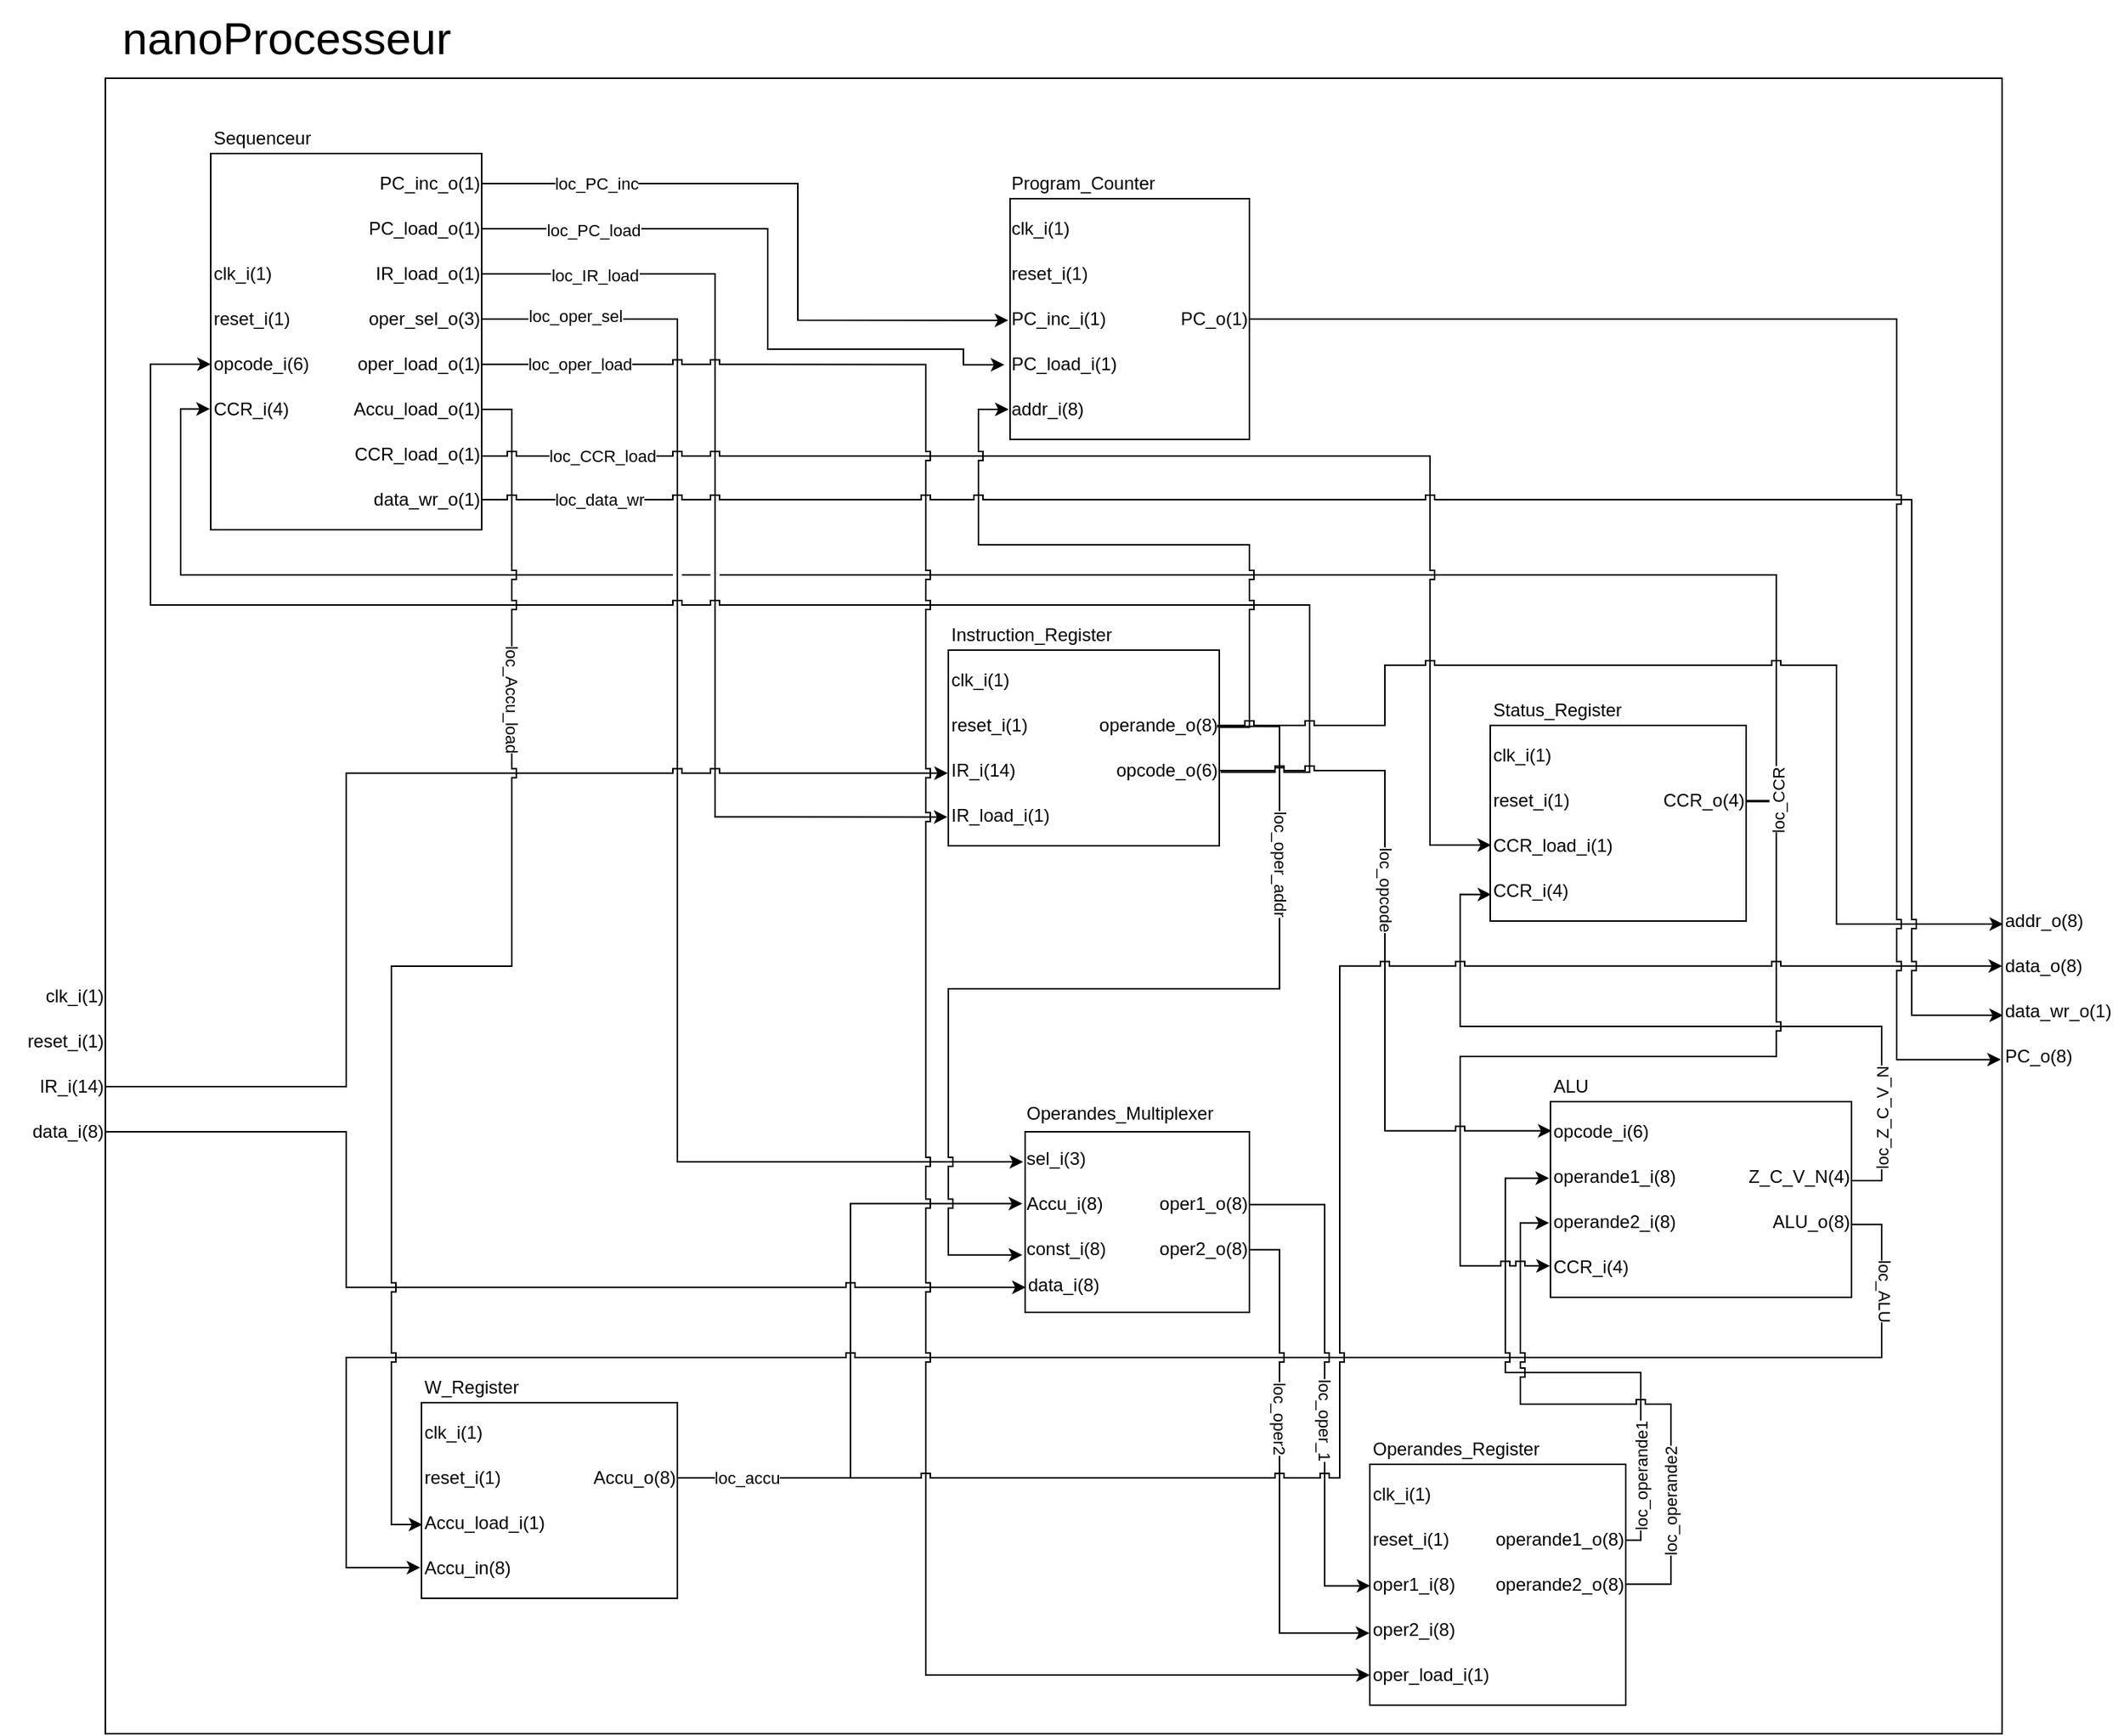 <mxfile version="23.1.5" type="device">
  <diagram name="Page-1" id="jwIUeSGBcwA--1RXkkxF">
    <mxGraphModel dx="3143" dy="1598" grid="1" gridSize="10" guides="1" tooltips="1" connect="1" arrows="1" fold="1" page="1" pageScale="1" pageWidth="1169" pageHeight="827" math="0" shadow="0">
      <root>
        <mxCell id="0" />
        <mxCell id="1" parent="0" />
        <mxCell id="Al31SYzIC8y-iAsmsVTD-7" value="" style="rounded=0;whiteSpace=wrap;html=1;movable=0;resizable=0;rotatable=0;deletable=0;editable=0;locked=1;connectable=0;" vertex="1" parent="1">
          <mxGeometry x="110" y="180" width="1260" height="1100" as="geometry" />
        </mxCell>
        <mxCell id="cXgWGchafQ5C-qkIUdc8-190" value="" style="group" parent="1" vertex="1" connectable="0">
          <mxGeometry x="670" y="540" width="180" height="150" as="geometry" />
        </mxCell>
        <mxCell id="cXgWGchafQ5C-qkIUdc8-164" value="" style="whiteSpace=wrap;html=1;" parent="cXgWGchafQ5C-qkIUdc8-190" vertex="1">
          <mxGeometry y="20" width="180" height="130" as="geometry" />
        </mxCell>
        <mxCell id="cXgWGchafQ5C-qkIUdc8-177" value="clk_i(1)" style="text;html=1;align=left;verticalAlign=middle;resizable=1;points=[];autosize=0;strokeColor=none;fillColor=none;movable=1;rotatable=1;deletable=1;editable=1;locked=0;connectable=1;" parent="cXgWGchafQ5C-qkIUdc8-190" vertex="1">
          <mxGeometry y="30" width="50" height="20" as="geometry" />
        </mxCell>
        <mxCell id="cXgWGchafQ5C-qkIUdc8-178" value="reset_i(1)" style="text;html=1;align=left;verticalAlign=middle;resizable=1;points=[];autosize=0;strokeColor=none;fillColor=none;movable=1;rotatable=1;deletable=1;editable=1;locked=0;connectable=1;" parent="cXgWGchafQ5C-qkIUdc8-190" vertex="1">
          <mxGeometry y="60" width="50" height="20" as="geometry" />
        </mxCell>
        <mxCell id="cXgWGchafQ5C-qkIUdc8-179" value="IR_i(14)" style="text;html=1;align=left;verticalAlign=middle;resizable=1;points=[];autosize=0;strokeColor=none;fillColor=none;movable=1;rotatable=1;deletable=1;editable=1;locked=0;connectable=1;" parent="cXgWGchafQ5C-qkIUdc8-190" vertex="1">
          <mxGeometry y="90" width="50" height="20" as="geometry" />
        </mxCell>
        <mxCell id="cXgWGchafQ5C-qkIUdc8-181" value="Instruction_Register" style="text;html=1;align=left;verticalAlign=middle;resizable=1;points=[];autosize=0;strokeColor=none;fillColor=none;movable=1;rotatable=1;deletable=1;editable=1;locked=0;connectable=1;" parent="cXgWGchafQ5C-qkIUdc8-190" vertex="1">
          <mxGeometry width="120" height="20" as="geometry" />
        </mxCell>
        <mxCell id="cXgWGchafQ5C-qkIUdc8-184" value="IR_load_i(1)" style="text;html=1;align=left;verticalAlign=middle;resizable=1;points=[];autosize=0;strokeColor=none;fillColor=none;movable=1;rotatable=1;deletable=1;editable=1;locked=0;connectable=1;" parent="cXgWGchafQ5C-qkIUdc8-190" vertex="1">
          <mxGeometry y="120" width="70" height="20" as="geometry" />
        </mxCell>
        <mxCell id="cXgWGchafQ5C-qkIUdc8-185" value="operande_o(8)" style="text;html=1;align=right;verticalAlign=middle;resizable=1;points=[];autosize=0;strokeColor=none;fillColor=none;movable=1;rotatable=1;deletable=1;editable=1;locked=0;connectable=1;" parent="cXgWGchafQ5C-qkIUdc8-190" vertex="1">
          <mxGeometry x="90" y="60" width="90" height="20" as="geometry" />
        </mxCell>
        <mxCell id="cXgWGchafQ5C-qkIUdc8-186" value="opcode_o(6)" style="text;html=1;align=right;verticalAlign=middle;resizable=1;points=[];autosize=0;strokeColor=none;fillColor=none;movable=1;rotatable=1;deletable=1;editable=1;locked=0;connectable=1;" parent="cXgWGchafQ5C-qkIUdc8-190" vertex="1">
          <mxGeometry x="90" y="90" width="90" height="20" as="geometry" />
        </mxCell>
        <mxCell id="cXgWGchafQ5C-qkIUdc8-197" value="clk_i(1)" style="text;html=1;align=right;verticalAlign=middle;resizable=1;points=[];autosize=0;strokeColor=none;fillColor=none;movable=1;rotatable=1;deletable=1;editable=1;locked=0;connectable=1;" parent="1" vertex="1">
          <mxGeometry x="40" y="780" width="70" height="20" as="geometry" />
        </mxCell>
        <mxCell id="cXgWGchafQ5C-qkIUdc8-198" value="reset_i(1)" style="text;html=1;align=right;verticalAlign=middle;resizable=1;points=[];autosize=0;strokeColor=none;fillColor=none;movable=1;rotatable=1;deletable=1;editable=1;locked=0;connectable=1;" parent="1" vertex="1">
          <mxGeometry x="50" y="810" width="60" height="20" as="geometry" />
        </mxCell>
        <mxCell id="cXgWGchafQ5C-qkIUdc8-200" value="IR_i(14)" style="text;html=1;align=right;verticalAlign=middle;resizable=1;points=[];autosize=0;strokeColor=none;fillColor=none;movable=1;rotatable=1;deletable=1;editable=1;locked=0;connectable=1;" parent="1" vertex="1">
          <mxGeometry x="60" y="840" width="50" height="20" as="geometry" />
        </mxCell>
        <mxCell id="cXgWGchafQ5C-qkIUdc8-201" value="data_i(8)" style="text;html=1;align=right;verticalAlign=middle;resizable=1;points=[];autosize=0;strokeColor=none;fillColor=none;movable=1;rotatable=1;deletable=1;editable=1;locked=0;connectable=1;" parent="1" vertex="1">
          <mxGeometry x="50" y="870" width="60" height="20" as="geometry" />
        </mxCell>
        <mxCell id="cXgWGchafQ5C-qkIUdc8-246" value="" style="group" parent="1" vertex="1" connectable="0">
          <mxGeometry x="180" y="210" width="180" height="270" as="geometry" />
        </mxCell>
        <mxCell id="cXgWGchafQ5C-qkIUdc8-241" value="" style="whiteSpace=wrap;html=1;" parent="cXgWGchafQ5C-qkIUdc8-246" vertex="1">
          <mxGeometry y="20" width="180" height="250" as="geometry" />
        </mxCell>
        <mxCell id="cXgWGchafQ5C-qkIUdc8-228" value="clk_i(1)" style="text;html=1;align=left;verticalAlign=middle;resizable=1;points=[];autosize=0;strokeColor=none;fillColor=none;movable=1;rotatable=1;deletable=1;editable=1;locked=0;connectable=1;" parent="cXgWGchafQ5C-qkIUdc8-246" vertex="1">
          <mxGeometry y="90" width="50" height="20" as="geometry" />
        </mxCell>
        <mxCell id="cXgWGchafQ5C-qkIUdc8-229" value="reset_i(1)" style="text;html=1;align=left;verticalAlign=middle;resizable=1;points=[];autosize=0;strokeColor=none;fillColor=none;movable=1;rotatable=1;deletable=1;editable=1;locked=0;connectable=1;" parent="cXgWGchafQ5C-qkIUdc8-246" vertex="1">
          <mxGeometry y="120" width="60" height="20" as="geometry" />
        </mxCell>
        <mxCell id="cXgWGchafQ5C-qkIUdc8-230" value="opcode_i(6)" style="text;html=1;align=left;verticalAlign=middle;resizable=1;points=[];autosize=0;strokeColor=none;fillColor=none;movable=1;rotatable=1;deletable=1;editable=1;locked=0;connectable=1;" parent="cXgWGchafQ5C-qkIUdc8-246" vertex="1">
          <mxGeometry y="150" width="70" height="20" as="geometry" />
        </mxCell>
        <mxCell id="cXgWGchafQ5C-qkIUdc8-231" value="CCR_i(4)" style="text;html=1;align=left;verticalAlign=middle;resizable=1;points=[];autosize=0;strokeColor=none;fillColor=none;movable=1;rotatable=1;deletable=1;editable=1;locked=0;connectable=1;" parent="cXgWGchafQ5C-qkIUdc8-246" vertex="1">
          <mxGeometry y="180" width="60" height="20" as="geometry" />
        </mxCell>
        <mxCell id="cXgWGchafQ5C-qkIUdc8-233" value="PC_inc_o(1)" style="text;html=1;align=right;verticalAlign=middle;resizable=1;points=[];autosize=0;strokeColor=none;fillColor=none;movable=1;rotatable=1;deletable=1;editable=1;locked=0;connectable=1;" parent="cXgWGchafQ5C-qkIUdc8-246" vertex="1">
          <mxGeometry x="110" y="30" width="70" height="20" as="geometry" />
        </mxCell>
        <mxCell id="cXgWGchafQ5C-qkIUdc8-234" value="PC_load_o(1)" style="text;html=1;align=right;verticalAlign=middle;resizable=1;points=[];autosize=0;strokeColor=none;fillColor=none;movable=1;rotatable=1;deletable=1;editable=1;locked=0;connectable=1;" parent="cXgWGchafQ5C-qkIUdc8-246" vertex="1">
          <mxGeometry x="100" y="60" width="80" height="20" as="geometry" />
        </mxCell>
        <mxCell id="cXgWGchafQ5C-qkIUdc8-235" value="IR_load_o(1)" style="text;html=1;align=right;verticalAlign=middle;resizable=1;points=[];autosize=0;strokeColor=none;fillColor=none;movable=1;rotatable=1;deletable=1;editable=1;locked=0;connectable=1;" parent="cXgWGchafQ5C-qkIUdc8-246" vertex="1">
          <mxGeometry x="100" y="90" width="80" height="20" as="geometry" />
        </mxCell>
        <mxCell id="cXgWGchafQ5C-qkIUdc8-236" value="oper_sel_o(3)" style="text;html=1;align=right;verticalAlign=middle;resizable=1;points=[];autosize=0;strokeColor=none;fillColor=none;movable=1;rotatable=1;deletable=1;editable=1;locked=0;connectable=1;" parent="cXgWGchafQ5C-qkIUdc8-246" vertex="1">
          <mxGeometry x="100" y="120" width="80" height="20" as="geometry" />
        </mxCell>
        <mxCell id="cXgWGchafQ5C-qkIUdc8-237" value="oper_load_o(1)" style="text;html=1;align=right;verticalAlign=middle;resizable=1;points=[];autosize=0;strokeColor=none;fillColor=none;movable=1;rotatable=1;deletable=1;editable=1;locked=0;connectable=1;" parent="cXgWGchafQ5C-qkIUdc8-246" vertex="1">
          <mxGeometry x="90" y="150" width="90" height="20" as="geometry" />
        </mxCell>
        <mxCell id="cXgWGchafQ5C-qkIUdc8-238" value="Accu_load_o(1)" style="text;html=1;align=right;verticalAlign=middle;resizable=1;points=[];autosize=0;strokeColor=none;fillColor=none;movable=1;rotatable=1;deletable=1;editable=1;locked=0;connectable=1;" parent="cXgWGchafQ5C-qkIUdc8-246" vertex="1">
          <mxGeometry x="90" y="180" width="90" height="20" as="geometry" />
        </mxCell>
        <mxCell id="cXgWGchafQ5C-qkIUdc8-239" value="CCR_load_o(1)" style="text;html=1;align=right;verticalAlign=middle;resizable=1;points=[];autosize=0;strokeColor=none;fillColor=none;movable=1;rotatable=1;deletable=1;editable=1;locked=0;connectable=1;" parent="cXgWGchafQ5C-qkIUdc8-246" vertex="1">
          <mxGeometry x="90" y="210" width="90" height="20" as="geometry" />
        </mxCell>
        <mxCell id="cXgWGchafQ5C-qkIUdc8-240" value="data_wr_o(1)" style="text;html=1;align=right;verticalAlign=middle;resizable=1;points=[];autosize=0;strokeColor=none;fillColor=none;movable=1;rotatable=1;deletable=1;editable=1;locked=0;connectable=1;" parent="cXgWGchafQ5C-qkIUdc8-246" vertex="1">
          <mxGeometry x="100" y="240" width="80" height="20" as="geometry" />
        </mxCell>
        <mxCell id="cXgWGchafQ5C-qkIUdc8-242" value="Sequenceur" style="text;html=1;align=left;verticalAlign=middle;resizable=1;points=[];autosize=0;strokeColor=none;fillColor=none;movable=1;rotatable=1;deletable=1;editable=1;locked=0;connectable=1;" parent="cXgWGchafQ5C-qkIUdc8-246" vertex="1">
          <mxGeometry width="80" height="20" as="geometry" />
        </mxCell>
        <mxCell id="cXgWGchafQ5C-qkIUdc8-264" value="" style="group" parent="1" vertex="1" connectable="0">
          <mxGeometry x="1030" y="590" width="170" height="150" as="geometry" />
        </mxCell>
        <mxCell id="cXgWGchafQ5C-qkIUdc8-262" value="" style="whiteSpace=wrap;html=1;" parent="cXgWGchafQ5C-qkIUdc8-264" vertex="1">
          <mxGeometry y="20" width="170" height="130" as="geometry" />
        </mxCell>
        <mxCell id="cXgWGchafQ5C-qkIUdc8-253" value="clk_i(1)" style="text;html=1;align=left;verticalAlign=middle;resizable=1;points=[];autosize=0;strokeColor=none;fillColor=none;movable=1;rotatable=1;deletable=1;editable=1;locked=0;connectable=1;" parent="cXgWGchafQ5C-qkIUdc8-264" vertex="1">
          <mxGeometry y="30" width="50" height="20" as="geometry" />
        </mxCell>
        <mxCell id="cXgWGchafQ5C-qkIUdc8-257" value="reset_i(1)" style="text;html=1;align=left;verticalAlign=middle;resizable=1;points=[];autosize=0;strokeColor=none;fillColor=none;movable=1;rotatable=1;deletable=1;editable=1;locked=0;connectable=1;" parent="cXgWGchafQ5C-qkIUdc8-264" vertex="1">
          <mxGeometry y="60" width="60" height="20" as="geometry" />
        </mxCell>
        <mxCell id="cXgWGchafQ5C-qkIUdc8-258" value="CCR_load_i(1)" style="text;html=1;align=left;verticalAlign=middle;resizable=1;points=[];autosize=0;strokeColor=none;fillColor=none;movable=1;rotatable=1;deletable=1;editable=1;locked=0;connectable=1;" parent="cXgWGchafQ5C-qkIUdc8-264" vertex="1">
          <mxGeometry y="90" width="90" height="20" as="geometry" />
        </mxCell>
        <mxCell id="cXgWGchafQ5C-qkIUdc8-259" value="CCR_i(4)" style="text;html=1;align=left;verticalAlign=middle;resizable=1;points=[];autosize=0;strokeColor=none;fillColor=none;movable=1;rotatable=1;deletable=1;editable=1;locked=0;connectable=1;" parent="cXgWGchafQ5C-qkIUdc8-264" vertex="1">
          <mxGeometry y="120" width="60" height="20" as="geometry" />
        </mxCell>
        <mxCell id="cXgWGchafQ5C-qkIUdc8-260" value="CCR_o(4)" style="text;html=1;align=right;verticalAlign=middle;resizable=1;points=[];autosize=0;strokeColor=none;fillColor=none;movable=1;rotatable=1;deletable=1;editable=1;locked=0;connectable=1;" parent="cXgWGchafQ5C-qkIUdc8-264" vertex="1">
          <mxGeometry x="110" y="60" width="60" height="20" as="geometry" />
        </mxCell>
        <mxCell id="cXgWGchafQ5C-qkIUdc8-263" value="Status_Register" style="text;html=1;align=left;verticalAlign=middle;resizable=1;points=[];autosize=0;strokeColor=none;fillColor=none;movable=1;rotatable=1;deletable=1;editable=1;locked=0;connectable=1;" parent="cXgWGchafQ5C-qkIUdc8-264" vertex="1">
          <mxGeometry width="100" height="20" as="geometry" />
        </mxCell>
        <mxCell id="QUcATvjl3TqOGIMhLpuG-12" value="" style="group" parent="1" vertex="1" connectable="0">
          <mxGeometry x="720" y="860" width="150" height="140" as="geometry" />
        </mxCell>
        <mxCell id="QUcATvjl3TqOGIMhLpuG-3" value="" style="whiteSpace=wrap;html=1;container=0;" parent="QUcATvjl3TqOGIMhLpuG-12" vertex="1">
          <mxGeometry x="1" y="20" width="149" height="120" as="geometry" />
        </mxCell>
        <mxCell id="QUcATvjl3TqOGIMhLpuG-4" value="sel_i(3)" style="text;html=1;align=left;verticalAlign=middle;resizable=1;points=[];autosize=0;strokeColor=none;fillColor=none;movable=1;rotatable=1;deletable=1;editable=1;locked=0;connectable=1;container=0;" parent="QUcATvjl3TqOGIMhLpuG-12" vertex="1">
          <mxGeometry y="30" width="50" height="16.667" as="geometry" />
        </mxCell>
        <mxCell id="QUcATvjl3TqOGIMhLpuG-5" value="Accu_i(8)" style="text;html=1;align=left;verticalAlign=middle;resizable=1;points=[];autosize=0;strokeColor=none;fillColor=none;movable=1;rotatable=1;deletable=1;editable=1;locked=0;connectable=1;container=0;" parent="QUcATvjl3TqOGIMhLpuG-12" vertex="1">
          <mxGeometry y="60" width="60" height="16.667" as="geometry" />
        </mxCell>
        <mxCell id="QUcATvjl3TqOGIMhLpuG-6" value="const_i(8)" style="text;html=1;align=left;verticalAlign=middle;resizable=1;points=[];autosize=0;strokeColor=none;fillColor=none;movable=1;rotatable=1;deletable=1;editable=1;locked=0;connectable=1;container=0;" parent="QUcATvjl3TqOGIMhLpuG-12" vertex="1">
          <mxGeometry y="90" width="80" height="16.667" as="geometry" />
        </mxCell>
        <mxCell id="QUcATvjl3TqOGIMhLpuG-7" value="data_i(8)" style="text;html=1;align=left;verticalAlign=middle;resizable=1;points=[];autosize=0;strokeColor=none;fillColor=none;movable=1;rotatable=1;deletable=1;editable=1;locked=0;connectable=1;container=0;" parent="QUcATvjl3TqOGIMhLpuG-12" vertex="1">
          <mxGeometry x="1" y="113.33" width="80" height="16.667" as="geometry" />
        </mxCell>
        <mxCell id="QUcATvjl3TqOGIMhLpuG-9" value="oper1_o(8)" style="text;html=1;align=right;verticalAlign=middle;resizable=1;points=[];autosize=0;strokeColor=none;fillColor=none;movable=1;rotatable=1;deletable=1;editable=1;locked=0;connectable=1;container=0;" parent="QUcATvjl3TqOGIMhLpuG-12" vertex="1">
          <mxGeometry x="80" y="60" width="70" height="16.67" as="geometry" />
        </mxCell>
        <mxCell id="QUcATvjl3TqOGIMhLpuG-10" value="Operandes_Multiplexer" style="text;html=1;align=left;verticalAlign=middle;resizable=1;points=[];autosize=0;strokeColor=none;fillColor=none;movable=1;rotatable=1;deletable=1;editable=1;locked=0;connectable=1;container=0;" parent="QUcATvjl3TqOGIMhLpuG-12" vertex="1">
          <mxGeometry width="110" height="16.667" as="geometry" />
        </mxCell>
        <mxCell id="QUcATvjl3TqOGIMhLpuG-11" value="oper2_o(8)" style="text;html=1;align=right;verticalAlign=middle;resizable=1;points=[];autosize=0;strokeColor=none;fillColor=none;movable=1;rotatable=1;deletable=1;editable=1;locked=0;connectable=1;container=0;" parent="QUcATvjl3TqOGIMhLpuG-12" vertex="1">
          <mxGeometry x="80" y="90.0" width="70" height="16.67" as="geometry" />
        </mxCell>
        <mxCell id="iEqDr9kL7bFx6IKYGzxQ-9" value="" style="group" parent="1" vertex="1" connectable="0">
          <mxGeometry x="320" y="1040" width="170" height="150" as="geometry" />
        </mxCell>
        <mxCell id="iEqDr9kL7bFx6IKYGzxQ-2" value="" style="whiteSpace=wrap;html=1;" parent="iEqDr9kL7bFx6IKYGzxQ-9" vertex="1">
          <mxGeometry y="20" width="170" height="130" as="geometry" />
        </mxCell>
        <mxCell id="iEqDr9kL7bFx6IKYGzxQ-3" value="clk_i(1)" style="text;html=1;align=left;verticalAlign=middle;resizable=1;points=[];autosize=0;strokeColor=none;fillColor=none;movable=1;rotatable=1;deletable=1;editable=1;locked=0;connectable=1;" parent="iEqDr9kL7bFx6IKYGzxQ-9" vertex="1">
          <mxGeometry y="30" width="50" height="20" as="geometry" />
        </mxCell>
        <mxCell id="iEqDr9kL7bFx6IKYGzxQ-4" value="reset_i(1)" style="text;html=1;align=left;verticalAlign=middle;resizable=1;points=[];autosize=0;strokeColor=none;fillColor=none;movable=1;rotatable=1;deletable=1;editable=1;locked=0;connectable=1;" parent="iEqDr9kL7bFx6IKYGzxQ-9" vertex="1">
          <mxGeometry y="60" width="60" height="20" as="geometry" />
        </mxCell>
        <mxCell id="iEqDr9kL7bFx6IKYGzxQ-5" value="Accu_load_i(1)" style="text;html=1;align=left;verticalAlign=middle;resizable=1;points=[];autosize=0;strokeColor=none;fillColor=none;movable=1;rotatable=1;deletable=1;editable=1;locked=0;connectable=1;" parent="iEqDr9kL7bFx6IKYGzxQ-9" vertex="1">
          <mxGeometry y="90" width="90" height="20" as="geometry" />
        </mxCell>
        <mxCell id="iEqDr9kL7bFx6IKYGzxQ-6" value="Accu_in(8)" style="text;html=1;align=left;verticalAlign=middle;resizable=1;points=[];autosize=0;strokeColor=none;fillColor=none;movable=1;rotatable=1;deletable=1;editable=1;locked=0;connectable=1;" parent="iEqDr9kL7bFx6IKYGzxQ-9" vertex="1">
          <mxGeometry y="120" width="60" height="20" as="geometry" />
        </mxCell>
        <mxCell id="iEqDr9kL7bFx6IKYGzxQ-7" value="Accu_o(8)" style="text;html=1;align=right;verticalAlign=middle;resizable=1;points=[];autosize=0;strokeColor=none;fillColor=none;movable=1;rotatable=1;deletable=1;editable=1;locked=0;connectable=1;" parent="iEqDr9kL7bFx6IKYGzxQ-9" vertex="1">
          <mxGeometry x="110" y="60" width="60" height="20" as="geometry" />
        </mxCell>
        <mxCell id="iEqDr9kL7bFx6IKYGzxQ-8" value="W_Register" style="text;html=1;align=left;verticalAlign=middle;resizable=1;points=[];autosize=0;strokeColor=none;fillColor=none;movable=1;rotatable=1;deletable=1;editable=1;locked=0;connectable=1;" parent="iEqDr9kL7bFx6IKYGzxQ-9" vertex="1">
          <mxGeometry width="100" height="20" as="geometry" />
        </mxCell>
        <mxCell id="iEqDr9kL7bFx6IKYGzxQ-20" value="" style="group" parent="1" vertex="1" connectable="0">
          <mxGeometry x="950" y="1081" width="170" height="180" as="geometry" />
        </mxCell>
        <mxCell id="iEqDr9kL7bFx6IKYGzxQ-11" value="" style="whiteSpace=wrap;html=1;" parent="iEqDr9kL7bFx6IKYGzxQ-20" vertex="1">
          <mxGeometry y="20" width="170" height="160" as="geometry" />
        </mxCell>
        <mxCell id="iEqDr9kL7bFx6IKYGzxQ-12" value="clk_i(1)" style="text;html=1;align=left;verticalAlign=middle;resizable=1;points=[];autosize=0;strokeColor=none;fillColor=none;movable=1;rotatable=1;deletable=1;editable=1;locked=0;connectable=1;" parent="iEqDr9kL7bFx6IKYGzxQ-20" vertex="1">
          <mxGeometry y="30" width="50" height="20" as="geometry" />
        </mxCell>
        <mxCell id="iEqDr9kL7bFx6IKYGzxQ-13" value="reset_i(1)" style="text;html=1;align=left;verticalAlign=middle;resizable=1;points=[];autosize=0;strokeColor=none;fillColor=none;movable=1;rotatable=1;deletable=1;editable=1;locked=0;connectable=1;" parent="iEqDr9kL7bFx6IKYGzxQ-20" vertex="1">
          <mxGeometry y="60" width="60" height="20" as="geometry" />
        </mxCell>
        <mxCell id="iEqDr9kL7bFx6IKYGzxQ-14" value="oper1_i(8)" style="text;html=1;align=left;verticalAlign=middle;resizable=1;points=[];autosize=0;strokeColor=none;fillColor=none;movable=1;rotatable=1;deletable=1;editable=1;locked=0;connectable=1;" parent="iEqDr9kL7bFx6IKYGzxQ-20" vertex="1">
          <mxGeometry y="90" width="60" height="20" as="geometry" />
        </mxCell>
        <mxCell id="iEqDr9kL7bFx6IKYGzxQ-15" value="oper2_i(8)" style="text;html=1;align=left;verticalAlign=middle;resizable=1;points=[];autosize=0;strokeColor=none;fillColor=none;movable=1;rotatable=1;deletable=1;editable=1;locked=0;connectable=1;" parent="iEqDr9kL7bFx6IKYGzxQ-20" vertex="1">
          <mxGeometry y="120" width="60" height="20" as="geometry" />
        </mxCell>
        <mxCell id="iEqDr9kL7bFx6IKYGzxQ-16" value="operande1_o(8)" style="text;html=1;align=right;verticalAlign=middle;resizable=1;points=[];autosize=0;strokeColor=none;fillColor=none;movable=1;rotatable=1;deletable=1;editable=1;locked=0;connectable=1;" parent="iEqDr9kL7bFx6IKYGzxQ-20" vertex="1">
          <mxGeometry x="80" y="60" width="90" height="20" as="geometry" />
        </mxCell>
        <mxCell id="iEqDr9kL7bFx6IKYGzxQ-17" value="Operandes_Register" style="text;html=1;align=left;verticalAlign=middle;resizable=1;points=[];autosize=0;strokeColor=none;fillColor=none;movable=1;rotatable=1;deletable=1;editable=1;locked=0;connectable=1;" parent="iEqDr9kL7bFx6IKYGzxQ-20" vertex="1">
          <mxGeometry width="130" height="20" as="geometry" />
        </mxCell>
        <mxCell id="iEqDr9kL7bFx6IKYGzxQ-18" value="oper_load_i(1)" style="text;html=1;align=left;verticalAlign=middle;resizable=1;points=[];autosize=0;strokeColor=none;fillColor=none;movable=1;rotatable=1;deletable=1;editable=1;locked=0;connectable=1;" parent="iEqDr9kL7bFx6IKYGzxQ-20" vertex="1">
          <mxGeometry y="150" width="90" height="20" as="geometry" />
        </mxCell>
        <mxCell id="iEqDr9kL7bFx6IKYGzxQ-19" value="operande2_o(8)" style="text;html=1;align=right;verticalAlign=middle;resizable=1;points=[];autosize=0;strokeColor=none;fillColor=none;movable=1;rotatable=1;deletable=1;editable=1;locked=0;connectable=1;" parent="iEqDr9kL7bFx6IKYGzxQ-20" vertex="1">
          <mxGeometry x="80" y="90" width="90" height="20" as="geometry" />
        </mxCell>
        <mxCell id="iEqDr9kL7bFx6IKYGzxQ-21" style="edgeStyle=orthogonalEdgeStyle;rounded=0;orthogonalLoop=1;jettySize=auto;html=1;jumpStyle=sharp;entryX=-0.035;entryY=0.52;entryDx=0;entryDy=0;entryPerimeter=0;" parent="1" source="cXgWGchafQ5C-qkIUdc8-234" target="cXgWGchafQ5C-qkIUdc8-208" edge="1">
          <mxGeometry relative="1" as="geometry">
            <mxPoint x="680" y="370" as="targetPoint" />
            <Array as="points">
              <mxPoint x="550" y="280" />
              <mxPoint x="550" y="360" />
              <mxPoint x="680" y="360" />
              <mxPoint x="680" y="370" />
            </Array>
          </mxGeometry>
        </mxCell>
        <mxCell id="Al31SYzIC8y-iAsmsVTD-23" value="loc_PC_load" style="edgeLabel;html=1;align=center;verticalAlign=middle;resizable=0;points=[];" vertex="1" connectable="0" parent="iEqDr9kL7bFx6IKYGzxQ-21">
          <mxGeometry x="-0.664" y="-1" relative="1" as="geometry">
            <mxPoint as="offset" />
          </mxGeometry>
        </mxCell>
        <mxCell id="iEqDr9kL7bFx6IKYGzxQ-22" value="" style="group" parent="1" vertex="1" connectable="0">
          <mxGeometry x="710" y="240" width="160" height="180" as="geometry" />
        </mxCell>
        <mxCell id="cXgWGchafQ5C-qkIUdc8-212" value="" style="whiteSpace=wrap;html=1;container=0;" parent="iEqDr9kL7bFx6IKYGzxQ-22" vertex="1">
          <mxGeometry x="1" y="20" width="159" height="160" as="geometry" />
        </mxCell>
        <mxCell id="cXgWGchafQ5C-qkIUdc8-206" value="clk_i(1)" style="text;html=1;align=left;verticalAlign=middle;resizable=1;points=[];autosize=0;strokeColor=none;fillColor=none;movable=1;rotatable=1;deletable=1;editable=1;locked=0;connectable=1;container=0;" parent="iEqDr9kL7bFx6IKYGzxQ-22" vertex="1">
          <mxGeometry y="30" width="50" height="20" as="geometry" />
        </mxCell>
        <mxCell id="cXgWGchafQ5C-qkIUdc8-207" value="reset_i(1)" style="text;html=1;align=left;verticalAlign=middle;resizable=1;points=[];autosize=0;strokeColor=none;fillColor=none;movable=1;rotatable=1;deletable=1;editable=1;locked=0;connectable=1;container=0;" parent="iEqDr9kL7bFx6IKYGzxQ-22" vertex="1">
          <mxGeometry y="60" width="60" height="20" as="geometry" />
        </mxCell>
        <mxCell id="cXgWGchafQ5C-qkIUdc8-208" value="PC_load_i(1)" style="text;html=1;align=left;verticalAlign=middle;resizable=1;points=[];autosize=0;strokeColor=none;fillColor=none;movable=1;rotatable=1;deletable=1;editable=1;locked=0;connectable=1;container=0;" parent="iEqDr9kL7bFx6IKYGzxQ-22" vertex="1">
          <mxGeometry y="120" width="80" height="20" as="geometry" />
        </mxCell>
        <mxCell id="cXgWGchafQ5C-qkIUdc8-209" value="PC_inc_i(1)" style="text;html=1;align=left;verticalAlign=middle;resizable=1;points=[];autosize=0;strokeColor=none;fillColor=none;movable=1;rotatable=1;deletable=1;editable=1;locked=0;connectable=1;container=0;" parent="iEqDr9kL7bFx6IKYGzxQ-22" vertex="1">
          <mxGeometry y="90" width="80" height="20" as="geometry" />
        </mxCell>
        <mxCell id="cXgWGchafQ5C-qkIUdc8-210" value="addr_i(8)" style="text;html=1;align=left;verticalAlign=middle;resizable=1;points=[];autosize=0;strokeColor=none;fillColor=none;movable=1;rotatable=1;deletable=1;editable=1;locked=0;connectable=1;container=0;" parent="iEqDr9kL7bFx6IKYGzxQ-22" vertex="1">
          <mxGeometry y="150" width="60" height="20" as="geometry" />
        </mxCell>
        <mxCell id="cXgWGchafQ5C-qkIUdc8-211" value="PC_o(1)" style="text;html=1;align=right;verticalAlign=middle;resizable=1;points=[];autosize=0;strokeColor=none;fillColor=none;movable=1;rotatable=1;deletable=1;editable=1;locked=0;connectable=1;container=0;" parent="iEqDr9kL7bFx6IKYGzxQ-22" vertex="1">
          <mxGeometry x="100" y="90" width="60" height="20" as="geometry" />
        </mxCell>
        <mxCell id="cXgWGchafQ5C-qkIUdc8-213" value="Program_Counter" style="text;html=1;align=left;verticalAlign=middle;resizable=1;points=[];autosize=0;strokeColor=none;fillColor=none;movable=1;rotatable=1;deletable=1;editable=1;locked=0;connectable=1;container=0;" parent="iEqDr9kL7bFx6IKYGzxQ-22" vertex="1">
          <mxGeometry width="110" height="20" as="geometry" />
        </mxCell>
        <mxCell id="iEqDr9kL7bFx6IKYGzxQ-23" style="edgeStyle=orthogonalEdgeStyle;rounded=0;orthogonalLoop=1;jettySize=auto;html=1;entryX=-0.002;entryY=0.542;entryDx=0;entryDy=0;entryPerimeter=0;jumpStyle=sharp;" parent="1" source="cXgWGchafQ5C-qkIUdc8-233" target="cXgWGchafQ5C-qkIUdc8-209" edge="1">
          <mxGeometry relative="1" as="geometry">
            <Array as="points">
              <mxPoint x="570" y="250" />
              <mxPoint x="570" y="341" />
            </Array>
          </mxGeometry>
        </mxCell>
        <mxCell id="Al31SYzIC8y-iAsmsVTD-22" value="loc_PC_inc" style="edgeLabel;html=1;align=center;verticalAlign=middle;resizable=0;points=[];" vertex="1" connectable="0" parent="iEqDr9kL7bFx6IKYGzxQ-23">
          <mxGeometry x="-0.794" relative="1" as="geometry">
            <mxPoint x="30" as="offset" />
          </mxGeometry>
        </mxCell>
        <mxCell id="iEqDr9kL7bFx6IKYGzxQ-24" style="edgeStyle=orthogonalEdgeStyle;rounded=0;orthogonalLoop=1;jettySize=auto;html=1;entryX=-0.008;entryY=0.542;entryDx=0;entryDy=0;entryPerimeter=0;jumpStyle=sharp;" parent="1" source="cXgWGchafQ5C-qkIUdc8-235" target="cXgWGchafQ5C-qkIUdc8-184" edge="1">
          <mxGeometry relative="1" as="geometry">
            <mxPoint x="689.94" y="810" as="targetPoint" />
          </mxGeometry>
        </mxCell>
        <mxCell id="Al31SYzIC8y-iAsmsVTD-24" value="loc_IR_load" style="edgeLabel;html=1;align=center;verticalAlign=middle;resizable=0;points=[];" vertex="1" connectable="0" parent="iEqDr9kL7bFx6IKYGzxQ-24">
          <mxGeometry x="-0.777" y="-1" relative="1" as="geometry">
            <mxPoint as="offset" />
          </mxGeometry>
        </mxCell>
        <mxCell id="iEqDr9kL7bFx6IKYGzxQ-26" style="edgeStyle=orthogonalEdgeStyle;rounded=0;orthogonalLoop=1;jettySize=auto;html=1;entryX=-0.006;entryY=0.6;entryDx=0;entryDy=0;entryPerimeter=0;jumpStyle=sharp;" parent="1" source="cXgWGchafQ5C-qkIUdc8-236" target="QUcATvjl3TqOGIMhLpuG-4" edge="1">
          <mxGeometry relative="1" as="geometry">
            <Array as="points">
              <mxPoint x="490" y="340" />
              <mxPoint x="490" y="900" />
            </Array>
          </mxGeometry>
        </mxCell>
        <mxCell id="Al31SYzIC8y-iAsmsVTD-25" value="loc_oper_sel" style="edgeLabel;html=1;align=center;verticalAlign=middle;resizable=0;points=[];" vertex="1" connectable="0" parent="iEqDr9kL7bFx6IKYGzxQ-26">
          <mxGeometry x="-0.866" y="2" relative="1" as="geometry">
            <mxPoint as="offset" />
          </mxGeometry>
        </mxCell>
        <mxCell id="iEqDr9kL7bFx6IKYGzxQ-27" style="edgeStyle=orthogonalEdgeStyle;rounded=0;orthogonalLoop=1;jettySize=auto;html=1;entryX=-0.015;entryY=0.466;entryDx=0;entryDy=0;entryPerimeter=0;jumpStyle=sharp;" parent="1" source="iEqDr9kL7bFx6IKYGzxQ-7" target="QUcATvjl3TqOGIMhLpuG-5" edge="1">
          <mxGeometry relative="1" as="geometry" />
        </mxCell>
        <mxCell id="iEqDr9kL7bFx6IKYGzxQ-28" style="edgeStyle=orthogonalEdgeStyle;rounded=0;orthogonalLoop=1;jettySize=auto;html=1;entryX=-0.011;entryY=0.713;entryDx=0;entryDy=0;entryPerimeter=0;exitX=1.002;exitY=0.533;exitDx=0;exitDy=0;exitPerimeter=0;jumpStyle=sharp;" parent="1" source="cXgWGchafQ5C-qkIUdc8-185" target="QUcATvjl3TqOGIMhLpuG-6" edge="1">
          <mxGeometry relative="1" as="geometry">
            <Array as="points">
              <mxPoint x="890" y="611" />
              <mxPoint x="890" y="785" />
              <mxPoint x="670" y="785" />
              <mxPoint x="670" y="962" />
            </Array>
          </mxGeometry>
        </mxCell>
        <mxCell id="Al31SYzIC8y-iAsmsVTD-30" value="loc_oper_addr" style="edgeLabel;html=1;align=center;verticalAlign=middle;resizable=0;points=[];rotation=90;" vertex="1" connectable="0" parent="iEqDr9kL7bFx6IKYGzxQ-28">
          <mxGeometry x="-0.604" y="1" relative="1" as="geometry">
            <mxPoint as="offset" />
          </mxGeometry>
        </mxCell>
        <mxCell id="iEqDr9kL7bFx6IKYGzxQ-29" style="edgeStyle=orthogonalEdgeStyle;rounded=0;orthogonalLoop=1;jettySize=auto;html=1;entryX=0.005;entryY=0.606;entryDx=0;entryDy=0;entryPerimeter=0;jumpStyle=sharp;" parent="1" source="cXgWGchafQ5C-qkIUdc8-201" target="QUcATvjl3TqOGIMhLpuG-7" edge="1">
          <mxGeometry relative="1" as="geometry">
            <Array as="points">
              <mxPoint x="270" y="880" />
              <mxPoint x="270" y="983" />
            </Array>
          </mxGeometry>
        </mxCell>
        <mxCell id="iEqDr9kL7bFx6IKYGzxQ-30" style="edgeStyle=orthogonalEdgeStyle;rounded=0;orthogonalLoop=1;jettySize=auto;html=1;entryX=-0.006;entryY=0.586;entryDx=0;entryDy=0;entryPerimeter=0;jumpStyle=sharp;" parent="1" source="cXgWGchafQ5C-qkIUdc8-200" target="cXgWGchafQ5C-qkIUdc8-179" edge="1">
          <mxGeometry relative="1" as="geometry">
            <Array as="points">
              <mxPoint x="270" y="850" />
              <mxPoint x="270" y="642" />
            </Array>
          </mxGeometry>
        </mxCell>
        <mxCell id="iEqDr9kL7bFx6IKYGzxQ-31" style="edgeStyle=orthogonalEdgeStyle;rounded=0;orthogonalLoop=1;jettySize=auto;html=1;entryX=0;entryY=0.5;entryDx=0;entryDy=0;entryPerimeter=0;exitX=1.01;exitY=0.557;exitDx=0;exitDy=0;exitPerimeter=0;jumpStyle=sharp;" parent="1" source="cXgWGchafQ5C-qkIUdc8-186" target="cXgWGchafQ5C-qkIUdc8-230" edge="1">
          <mxGeometry relative="1" as="geometry">
            <Array as="points">
              <mxPoint x="910" y="641" />
              <mxPoint x="910" y="530" />
              <mxPoint x="140" y="530" />
              <mxPoint x="140" y="370" />
            </Array>
          </mxGeometry>
        </mxCell>
        <mxCell id="iEqDr9kL7bFx6IKYGzxQ-33" style="edgeStyle=orthogonalEdgeStyle;rounded=0;orthogonalLoop=1;jettySize=auto;html=1;entryX=-0.009;entryY=0.486;entryDx=0;entryDy=0;entryPerimeter=0;exitX=1;exitY=0.5;exitDx=0;exitDy=0;exitPerimeter=0;jumpStyle=gap;" parent="1" source="cXgWGchafQ5C-qkIUdc8-260" target="cXgWGchafQ5C-qkIUdc8-231" edge="1">
          <mxGeometry relative="1" as="geometry">
            <Array as="points">
              <mxPoint x="1220" y="660" />
              <mxPoint x="1220" y="510" />
              <mxPoint x="160" y="510" />
              <mxPoint x="160" y="400" />
            </Array>
          </mxGeometry>
        </mxCell>
        <mxCell id="iEqDr9kL7bFx6IKYGzxQ-34" style="edgeStyle=orthogonalEdgeStyle;rounded=0;orthogonalLoop=1;jettySize=auto;html=1;entryX=0.011;entryY=0.617;entryDx=0;entryDy=0;entryPerimeter=0;exitX=1.006;exitY=0.626;exitDx=0;exitDy=0;exitPerimeter=0;" parent="1" source="cXgWGchafQ5C-qkIUdc8-223" target="cXgWGchafQ5C-qkIUdc8-259" edge="1">
          <mxGeometry relative="1" as="geometry">
            <mxPoint x="970" y="720" as="targetPoint" />
            <Array as="points">
              <mxPoint x="1290" y="913" />
              <mxPoint x="1290" y="810" />
              <mxPoint x="1010" y="810" />
              <mxPoint x="1010" y="722" />
            </Array>
          </mxGeometry>
        </mxCell>
        <mxCell id="Al31SYzIC8y-iAsmsVTD-34" value="loc_Z_C_V_N" style="edgeLabel;html=1;align=center;verticalAlign=middle;resizable=0;points=[];rotation=270;" vertex="1" connectable="0" parent="iEqDr9kL7bFx6IKYGzxQ-34">
          <mxGeometry x="-0.784" relative="1" as="geometry">
            <mxPoint y="-6" as="offset" />
          </mxGeometry>
        </mxCell>
        <mxCell id="iEqDr9kL7bFx6IKYGzxQ-35" style="edgeStyle=orthogonalEdgeStyle;rounded=0;orthogonalLoop=1;jettySize=auto;html=1;exitX=0.99;exitY=0.579;exitDx=0;exitDy=0;exitPerimeter=0;entryX=-0.013;entryY=0.48;entryDx=0;entryDy=0;entryPerimeter=0;jumpStyle=sharp;" parent="1" source="cXgWGchafQ5C-qkIUdc8-222" target="iEqDr9kL7bFx6IKYGzxQ-6" edge="1">
          <mxGeometry relative="1" as="geometry">
            <Array as="points">
              <mxPoint x="1290" y="942" />
              <mxPoint x="1290" y="1030" />
              <mxPoint x="270" y="1030" />
              <mxPoint x="270" y="1170" />
            </Array>
            <mxPoint x="270" y="1170" as="targetPoint" />
          </mxGeometry>
        </mxCell>
        <mxCell id="Al31SYzIC8y-iAsmsVTD-35" value="loc_ALU" style="edgeLabel;html=1;align=center;verticalAlign=middle;resizable=0;points=[];rotation=90;" vertex="1" connectable="0" parent="iEqDr9kL7bFx6IKYGzxQ-35">
          <mxGeometry x="-0.902" y="2" relative="1" as="geometry">
            <mxPoint as="offset" />
          </mxGeometry>
        </mxCell>
        <mxCell id="iEqDr9kL7bFx6IKYGzxQ-36" style="edgeStyle=orthogonalEdgeStyle;rounded=0;orthogonalLoop=1;jettySize=auto;html=1;entryX=0.006;entryY=0.55;entryDx=0;entryDy=0;entryPerimeter=0;exitX=1;exitY=0.5;exitDx=0;exitDy=0;exitPerimeter=0;jumpStyle=sharp;" parent="1" source="cXgWGchafQ5C-qkIUdc8-238" target="iEqDr9kL7bFx6IKYGzxQ-5" edge="1">
          <mxGeometry relative="1" as="geometry">
            <mxPoint x="-40" y="960" as="targetPoint" />
          </mxGeometry>
        </mxCell>
        <mxCell id="Al31SYzIC8y-iAsmsVTD-27" value="loc_Accu_load" style="edgeLabel;html=1;align=center;verticalAlign=middle;resizable=0;points=[];rotation=90;" vertex="1" connectable="0" parent="iEqDr9kL7bFx6IKYGzxQ-36">
          <mxGeometry x="-0.917" relative="1" as="geometry">
            <mxPoint y="176" as="offset" />
          </mxGeometry>
        </mxCell>
        <mxCell id="iEqDr9kL7bFx6IKYGzxQ-37" style="edgeStyle=orthogonalEdgeStyle;rounded=0;orthogonalLoop=1;jettySize=auto;html=1;entryX=0.006;entryY=0.475;entryDx=0;entryDy=0;entryPerimeter=0;exitX=1.007;exitY=0.549;exitDx=0;exitDy=0;exitPerimeter=0;jumpStyle=sharp;" parent="1" source="cXgWGchafQ5C-qkIUdc8-239" target="cXgWGchafQ5C-qkIUdc8-258" edge="1">
          <mxGeometry relative="1" as="geometry">
            <Array as="points">
              <mxPoint x="990" y="431" />
              <mxPoint x="990" y="690" />
            </Array>
          </mxGeometry>
        </mxCell>
        <mxCell id="Al31SYzIC8y-iAsmsVTD-28" value="loc_CCR_load" style="edgeLabel;html=1;align=center;verticalAlign=middle;resizable=0;points=[];" vertex="1" connectable="0" parent="iEqDr9kL7bFx6IKYGzxQ-37">
          <mxGeometry x="-0.829" relative="1" as="geometry">
            <mxPoint as="offset" />
          </mxGeometry>
        </mxCell>
        <mxCell id="iEqDr9kL7bFx6IKYGzxQ-38" style="edgeStyle=orthogonalEdgeStyle;rounded=0;orthogonalLoop=1;jettySize=auto;html=1;entryX=0.001;entryY=0.5;entryDx=0;entryDy=0;entryPerimeter=0;exitX=1.006;exitY=0.561;exitDx=0;exitDy=0;exitPerimeter=0;jumpStyle=sharp;" parent="1" source="cXgWGchafQ5C-qkIUdc8-185" target="cXgWGchafQ5C-qkIUdc8-210" edge="1">
          <mxGeometry relative="1" as="geometry">
            <mxPoint x="1050" y="620" as="targetPoint" />
            <Array as="points">
              <mxPoint x="870" y="611" />
              <mxPoint x="870" y="490" />
              <mxPoint x="690" y="490" />
              <mxPoint x="690" y="400" />
            </Array>
          </mxGeometry>
        </mxCell>
        <mxCell id="iEqDr9kL7bFx6IKYGzxQ-40" value="" style="group" parent="1" vertex="1" connectable="0">
          <mxGeometry x="1070" y="840" width="200" height="150" as="geometry" />
        </mxCell>
        <mxCell id="cXgWGchafQ5C-qkIUdc8-224" value="" style="whiteSpace=wrap;html=1;container=0;" parent="iEqDr9kL7bFx6IKYGzxQ-40" vertex="1">
          <mxGeometry y="20" width="200" height="130" as="geometry" />
        </mxCell>
        <mxCell id="cXgWGchafQ5C-qkIUdc8-218" value="opcode_i(6)" style="text;html=1;align=left;verticalAlign=middle;resizable=1;points=[];autosize=0;strokeColor=none;fillColor=none;movable=1;rotatable=1;deletable=1;editable=1;locked=0;connectable=1;container=0;" parent="iEqDr9kL7bFx6IKYGzxQ-40" vertex="1">
          <mxGeometry y="30" width="70" height="20" as="geometry" />
        </mxCell>
        <mxCell id="cXgWGchafQ5C-qkIUdc8-220" value="operande2_i(8)" style="text;html=1;align=left;verticalAlign=middle;resizable=1;points=[];autosize=0;strokeColor=none;fillColor=none;movable=1;rotatable=1;deletable=1;editable=1;locked=0;connectable=1;container=0;" parent="iEqDr9kL7bFx6IKYGzxQ-40" vertex="1">
          <mxGeometry y="90" width="90" height="20" as="geometry" />
        </mxCell>
        <mxCell id="cXgWGchafQ5C-qkIUdc8-219" value="operande1_i(8)" style="text;html=1;align=left;verticalAlign=middle;resizable=1;points=[];autosize=0;strokeColor=none;fillColor=none;movable=1;rotatable=1;deletable=1;editable=1;locked=0;connectable=1;container=0;" parent="iEqDr9kL7bFx6IKYGzxQ-40" vertex="1">
          <mxGeometry y="60" width="90" height="20" as="geometry" />
        </mxCell>
        <mxCell id="cXgWGchafQ5C-qkIUdc8-221" value="CCR_i(4)" style="text;html=1;align=left;verticalAlign=middle;resizable=1;points=[];autosize=0;strokeColor=none;fillColor=none;movable=1;rotatable=1;deletable=1;editable=1;locked=0;connectable=1;container=0;" parent="iEqDr9kL7bFx6IKYGzxQ-40" vertex="1">
          <mxGeometry y="120" width="60" height="20" as="geometry" />
        </mxCell>
        <mxCell id="cXgWGchafQ5C-qkIUdc8-222" value="ALU_o(8)" style="text;html=1;align=right;verticalAlign=middle;resizable=1;points=[];autosize=0;strokeColor=none;fillColor=none;movable=1;rotatable=1;deletable=1;editable=1;locked=0;connectable=1;container=0;" parent="iEqDr9kL7bFx6IKYGzxQ-40" vertex="1">
          <mxGeometry x="110" y="90" width="90" height="20" as="geometry" />
        </mxCell>
        <mxCell id="cXgWGchafQ5C-qkIUdc8-223" value="Z_C_V_N(4)" style="text;html=1;align=right;verticalAlign=middle;resizable=1;points=[];autosize=0;strokeColor=none;fillColor=none;movable=1;rotatable=1;deletable=1;editable=1;locked=0;connectable=1;container=0;" parent="iEqDr9kL7bFx6IKYGzxQ-40" vertex="1">
          <mxGeometry x="110" y="60" width="90" height="20" as="geometry" />
        </mxCell>
        <mxCell id="cXgWGchafQ5C-qkIUdc8-225" value="ALU" style="text;html=1;align=left;verticalAlign=middle;resizable=1;points=[];autosize=0;strokeColor=none;fillColor=none;movable=1;rotatable=1;deletable=1;editable=1;locked=0;connectable=1;container=0;" parent="iEqDr9kL7bFx6IKYGzxQ-40" vertex="1">
          <mxGeometry width="40" height="20" as="geometry" />
        </mxCell>
        <mxCell id="iEqDr9kL7bFx6IKYGzxQ-41" style="edgeStyle=orthogonalEdgeStyle;rounded=0;orthogonalLoop=1;jettySize=auto;html=1;entryX=0;entryY=0.5;entryDx=0;entryDy=0;entryPerimeter=0;exitX=1.004;exitY=0.508;exitDx=0;exitDy=0;exitPerimeter=0;jumpStyle=sharp;" parent="1" source="cXgWGchafQ5C-qkIUdc8-237" target="iEqDr9kL7bFx6IKYGzxQ-18" edge="1">
          <mxGeometry relative="1" as="geometry">
            <mxPoint x="780" y="1250" as="targetPoint" />
            <mxPoint x="380" y="370" as="sourcePoint" />
          </mxGeometry>
        </mxCell>
        <mxCell id="Al31SYzIC8y-iAsmsVTD-26" value="loc_oper_load" style="edgeLabel;html=1;align=center;verticalAlign=middle;resizable=0;points=[];" vertex="1" connectable="0" parent="iEqDr9kL7bFx6IKYGzxQ-41">
          <mxGeometry x="-0.912" y="1" relative="1" as="geometry">
            <mxPoint y="1" as="offset" />
          </mxGeometry>
        </mxCell>
        <mxCell id="Al31SYzIC8y-iAsmsVTD-1" style="edgeStyle=orthogonalEdgeStyle;rounded=0;orthogonalLoop=1;jettySize=auto;html=1;entryX=0.005;entryY=0.536;entryDx=0;entryDy=0;entryPerimeter=0;jumpStyle=sharp;" edge="1" parent="1" source="QUcATvjl3TqOGIMhLpuG-9" target="iEqDr9kL7bFx6IKYGzxQ-14">
          <mxGeometry relative="1" as="geometry">
            <Array as="points">
              <mxPoint x="920" y="928" />
              <mxPoint x="920" y="1182" />
            </Array>
          </mxGeometry>
        </mxCell>
        <mxCell id="Al31SYzIC8y-iAsmsVTD-33" value="loc_oper_1" style="edgeLabel;html=1;align=center;verticalAlign=middle;resizable=0;points=[];rotation=90;" vertex="1" connectable="0" parent="Al31SYzIC8y-iAsmsVTD-1">
          <mxGeometry x="0.153" relative="1" as="geometry">
            <mxPoint as="offset" />
          </mxGeometry>
        </mxCell>
        <mxCell id="Al31SYzIC8y-iAsmsVTD-2" style="edgeStyle=orthogonalEdgeStyle;rounded=0;orthogonalLoop=1;jettySize=auto;html=1;entryX=-0.005;entryY=0.607;entryDx=0;entryDy=0;entryPerimeter=0;jumpStyle=sharp;" edge="1" parent="1" source="QUcATvjl3TqOGIMhLpuG-11" target="iEqDr9kL7bFx6IKYGzxQ-15">
          <mxGeometry relative="1" as="geometry">
            <Array as="points">
              <mxPoint x="890" y="958" />
              <mxPoint x="890" y="1213" />
            </Array>
          </mxGeometry>
        </mxCell>
        <mxCell id="Al31SYzIC8y-iAsmsVTD-32" value="loc_oper2" style="edgeLabel;html=1;align=center;verticalAlign=middle;resizable=0;points=[];rotation=90;" vertex="1" connectable="0" parent="Al31SYzIC8y-iAsmsVTD-2">
          <mxGeometry x="-0.213" relative="1" as="geometry">
            <mxPoint as="offset" />
          </mxGeometry>
        </mxCell>
        <mxCell id="Al31SYzIC8y-iAsmsVTD-3" style="edgeStyle=orthogonalEdgeStyle;rounded=0;orthogonalLoop=1;jettySize=auto;html=1;entryX=-0.01;entryY=0.543;entryDx=0;entryDy=0;entryPerimeter=0;exitX=1;exitY=0.521;exitDx=0;exitDy=0;exitPerimeter=0;jumpStyle=sharp;" edge="1" parent="1" source="iEqDr9kL7bFx6IKYGzxQ-16" target="cXgWGchafQ5C-qkIUdc8-219">
          <mxGeometry relative="1" as="geometry">
            <Array as="points">
              <mxPoint x="1130" y="1151" />
              <mxPoint x="1130" y="1040" />
              <mxPoint x="1040" y="1040" />
              <mxPoint x="1040" y="911" />
            </Array>
          </mxGeometry>
        </mxCell>
        <mxCell id="Al31SYzIC8y-iAsmsVTD-38" value="loc_operande1" style="edgeLabel;html=1;align=center;verticalAlign=middle;resizable=0;points=[];rotation=270;" vertex="1" connectable="0" parent="Al31SYzIC8y-iAsmsVTD-3">
          <mxGeometry x="-0.715" y="-2" relative="1" as="geometry">
            <mxPoint x="-2" as="offset" />
          </mxGeometry>
        </mxCell>
        <mxCell id="Al31SYzIC8y-iAsmsVTD-4" style="edgeStyle=orthogonalEdgeStyle;rounded=0;orthogonalLoop=1;jettySize=auto;html=1;entryX=-0.01;entryY=0.529;entryDx=0;entryDy=0;entryPerimeter=0;exitX=0.994;exitY=0.479;exitDx=0;exitDy=0;exitPerimeter=0;jumpStyle=sharp;" edge="1" parent="1" source="iEqDr9kL7bFx6IKYGzxQ-19" target="cXgWGchafQ5C-qkIUdc8-220">
          <mxGeometry relative="1" as="geometry">
            <Array as="points">
              <mxPoint x="1150" y="1181" />
              <mxPoint x="1150" y="1061" />
              <mxPoint x="1050" y="1061" />
              <mxPoint x="1050" y="941" />
            </Array>
          </mxGeometry>
        </mxCell>
        <mxCell id="Al31SYzIC8y-iAsmsVTD-39" value="loc_operande2" style="edgeLabel;html=1;align=center;verticalAlign=middle;resizable=0;points=[];rotation=270;" vertex="1" connectable="0" parent="Al31SYzIC8y-iAsmsVTD-4">
          <mxGeometry x="-0.562" y="-2" relative="1" as="geometry">
            <mxPoint x="-2" as="offset" />
          </mxGeometry>
        </mxCell>
        <mxCell id="Al31SYzIC8y-iAsmsVTD-5" style="edgeStyle=orthogonalEdgeStyle;rounded=0;orthogonalLoop=1;jettySize=auto;html=1;entryX=-0.007;entryY=0.457;entryDx=0;entryDy=0;entryPerimeter=0;exitX=1.007;exitY=0.529;exitDx=0;exitDy=0;exitPerimeter=0;jumpStyle=sharp;" edge="1" parent="1" source="cXgWGchafQ5C-qkIUdc8-260" target="cXgWGchafQ5C-qkIUdc8-221">
          <mxGeometry relative="1" as="geometry">
            <Array as="points">
              <mxPoint x="1220" y="661" />
              <mxPoint x="1220" y="830" />
              <mxPoint x="1010" y="830" />
              <mxPoint x="1010" y="969" />
            </Array>
          </mxGeometry>
        </mxCell>
        <mxCell id="Al31SYzIC8y-iAsmsVTD-36" value="loc_CCR" style="edgeLabel;html=1;align=center;verticalAlign=middle;resizable=0;points=[];rotation=270;" vertex="1" connectable="0" parent="Al31SYzIC8y-iAsmsVTD-5">
          <mxGeometry x="-0.836" y="1" relative="1" as="geometry">
            <mxPoint y="-30" as="offset" />
          </mxGeometry>
        </mxCell>
        <mxCell id="Al31SYzIC8y-iAsmsVTD-6" style="edgeStyle=orthogonalEdgeStyle;rounded=0;orthogonalLoop=1;jettySize=auto;html=1;entryX=0.01;entryY=0.471;entryDx=0;entryDy=0;entryPerimeter=0;jumpStyle=sharp;" edge="1" parent="1" source="cXgWGchafQ5C-qkIUdc8-186" target="cXgWGchafQ5C-qkIUdc8-218">
          <mxGeometry relative="1" as="geometry" />
        </mxCell>
        <mxCell id="Al31SYzIC8y-iAsmsVTD-31" value="loc_opcode" style="edgeLabel;html=1;align=center;verticalAlign=middle;resizable=0;points=[];rotation=90;" vertex="1" connectable="0" parent="Al31SYzIC8y-iAsmsVTD-6">
          <mxGeometry x="-0.268" y="1" relative="1" as="geometry">
            <mxPoint y="20" as="offset" />
          </mxGeometry>
        </mxCell>
        <mxCell id="Al31SYzIC8y-iAsmsVTD-8" value="addr_o(8)" style="text;html=1;align=left;verticalAlign=middle;resizable=1;points=[];autosize=0;strokeColor=none;fillColor=none;movable=1;rotatable=1;deletable=1;editable=1;locked=0;connectable=1;" vertex="1" parent="1">
          <mxGeometry x="1370" y="730" width="60" height="20" as="geometry" />
        </mxCell>
        <mxCell id="Al31SYzIC8y-iAsmsVTD-9" value="data_o(8)" style="text;html=1;align=left;verticalAlign=middle;resizable=1;points=[];autosize=0;strokeColor=none;fillColor=none;movable=1;rotatable=1;deletable=1;editable=1;locked=0;connectable=1;" vertex="1" parent="1">
          <mxGeometry x="1370" y="760" width="60" height="20" as="geometry" />
        </mxCell>
        <mxCell id="Al31SYzIC8y-iAsmsVTD-10" value="data_wr_o(1)" style="text;html=1;align=left;verticalAlign=middle;resizable=1;points=[];autosize=0;strokeColor=none;fillColor=none;movable=1;rotatable=1;deletable=1;editable=1;locked=0;connectable=1;" vertex="1" parent="1">
          <mxGeometry x="1370" y="790" width="80" height="20" as="geometry" />
        </mxCell>
        <mxCell id="Al31SYzIC8y-iAsmsVTD-11" value="PC_o(8)" style="text;html=1;align=left;verticalAlign=middle;resizable=1;points=[];autosize=0;strokeColor=none;fillColor=none;movable=1;rotatable=1;deletable=1;editable=1;locked=0;connectable=1;" vertex="1" parent="1">
          <mxGeometry x="1370" y="820" width="50" height="20" as="geometry" />
        </mxCell>
        <mxCell id="Al31SYzIC8y-iAsmsVTD-12" style="edgeStyle=orthogonalEdgeStyle;rounded=0;orthogonalLoop=1;jettySize=auto;html=1;entryX=0.011;entryY=0.602;entryDx=0;entryDy=0;entryPerimeter=0;jumpStyle=sharp;exitX=0.99;exitY=0.575;exitDx=0;exitDy=0;exitPerimeter=0;" edge="1" parent="1" source="cXgWGchafQ5C-qkIUdc8-185" target="Al31SYzIC8y-iAsmsVTD-8">
          <mxGeometry relative="1" as="geometry">
            <Array as="points">
              <mxPoint x="849" y="610" />
              <mxPoint x="960" y="610" />
              <mxPoint x="960" y="570" />
              <mxPoint x="1260" y="570" />
              <mxPoint x="1260" y="742" />
            </Array>
          </mxGeometry>
        </mxCell>
        <mxCell id="Al31SYzIC8y-iAsmsVTD-13" style="edgeStyle=orthogonalEdgeStyle;rounded=0;orthogonalLoop=1;jettySize=auto;html=1;entryX=0.001;entryY=0.495;entryDx=0;entryDy=0;entryPerimeter=0;jumpStyle=sharp;" edge="1" parent="1" source="iEqDr9kL7bFx6IKYGzxQ-7" target="Al31SYzIC8y-iAsmsVTD-9">
          <mxGeometry relative="1" as="geometry" />
        </mxCell>
        <mxCell id="Al31SYzIC8y-iAsmsVTD-37" value="loc_accu" style="edgeLabel;html=1;align=center;verticalAlign=middle;resizable=0;points=[];" vertex="1" connectable="0" parent="Al31SYzIC8y-iAsmsVTD-13">
          <mxGeometry x="-0.925" y="-2" relative="1" as="geometry">
            <mxPoint y="-2" as="offset" />
          </mxGeometry>
        </mxCell>
        <mxCell id="Al31SYzIC8y-iAsmsVTD-14" style="edgeStyle=orthogonalEdgeStyle;rounded=0;orthogonalLoop=1;jettySize=auto;html=1;entryX=0.008;entryY=0.632;entryDx=0;entryDy=0;entryPerimeter=0;jumpStyle=sharp;" edge="1" parent="1" source="cXgWGchafQ5C-qkIUdc8-240" target="Al31SYzIC8y-iAsmsVTD-10">
          <mxGeometry relative="1" as="geometry">
            <Array as="points">
              <mxPoint x="1310" y="460" />
              <mxPoint x="1310" y="803" />
            </Array>
          </mxGeometry>
        </mxCell>
        <mxCell id="Al31SYzIC8y-iAsmsVTD-29" value="loc_data_wr" style="edgeLabel;html=1;align=center;verticalAlign=middle;resizable=0;points=[];" vertex="1" connectable="0" parent="Al31SYzIC8y-iAsmsVTD-14">
          <mxGeometry x="-0.885" relative="1" as="geometry">
            <mxPoint as="offset" />
          </mxGeometry>
        </mxCell>
        <mxCell id="Al31SYzIC8y-iAsmsVTD-15" style="edgeStyle=orthogonalEdgeStyle;rounded=0;orthogonalLoop=1;jettySize=auto;html=1;entryX=-0.016;entryY=0.603;entryDx=0;entryDy=0;entryPerimeter=0;jumpStyle=sharp;" edge="1" parent="1" source="cXgWGchafQ5C-qkIUdc8-211" target="Al31SYzIC8y-iAsmsVTD-11">
          <mxGeometry relative="1" as="geometry">
            <Array as="points">
              <mxPoint x="1300" y="340" />
              <mxPoint x="1300" y="832" />
            </Array>
          </mxGeometry>
        </mxCell>
        <mxCell id="Al31SYzIC8y-iAsmsVTD-17" value="nanoProcesseur" style="text;html=1;align=center;verticalAlign=middle;resizable=0;points=[];autosize=1;strokeColor=none;fillColor=none;fontSize=30;" vertex="1" parent="1">
          <mxGeometry x="110" y="128" width="240" height="50" as="geometry" />
        </mxCell>
      </root>
    </mxGraphModel>
  </diagram>
</mxfile>
